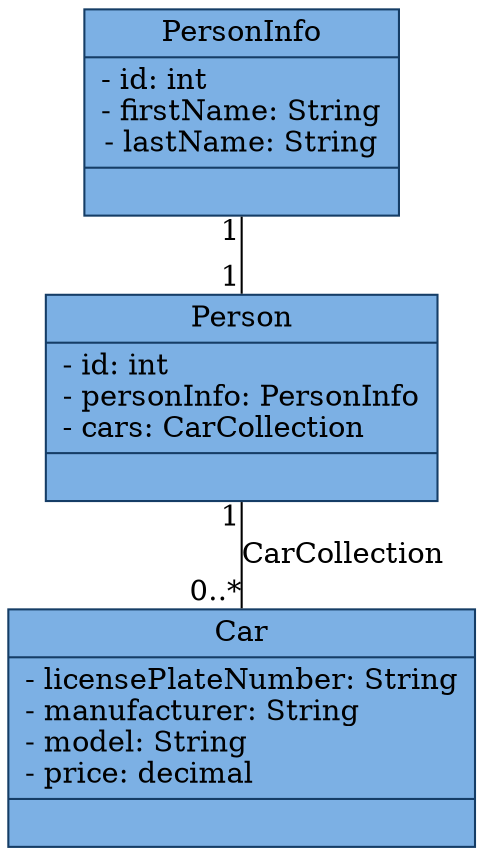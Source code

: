 digraph reservation_system_uml {
  node [style=filled, fillcolor="#7cb0e4", color="#153d66"]

  node [shape=record]; { node[label = "{<name>PersonInfo|- id: int\l- firstName: String\l- lastName: String|<methods>}"] person_info_class };
  node [shape=record]; { node[label = "{<name>Person|<attributes>- id: int\l- personInfo: PersonInfo\l- cars: CarCollection\l|<methods>}"] person_class };
  node [shape=record]; { node[label = "{<name>Car|<attributes>- licensePlateNumber: String\l- manufacturer: String\l- model: String\l- price: decimal\l|}"] car_class };

  edge[arrowhead=none];
  person_info_class:methods -> person_class:name [headlabel="1", taillabel="1"];
  person_class:methods -> car_class:name [headlabel="0..*", taillabel="1", label="CarCollection"];
}
